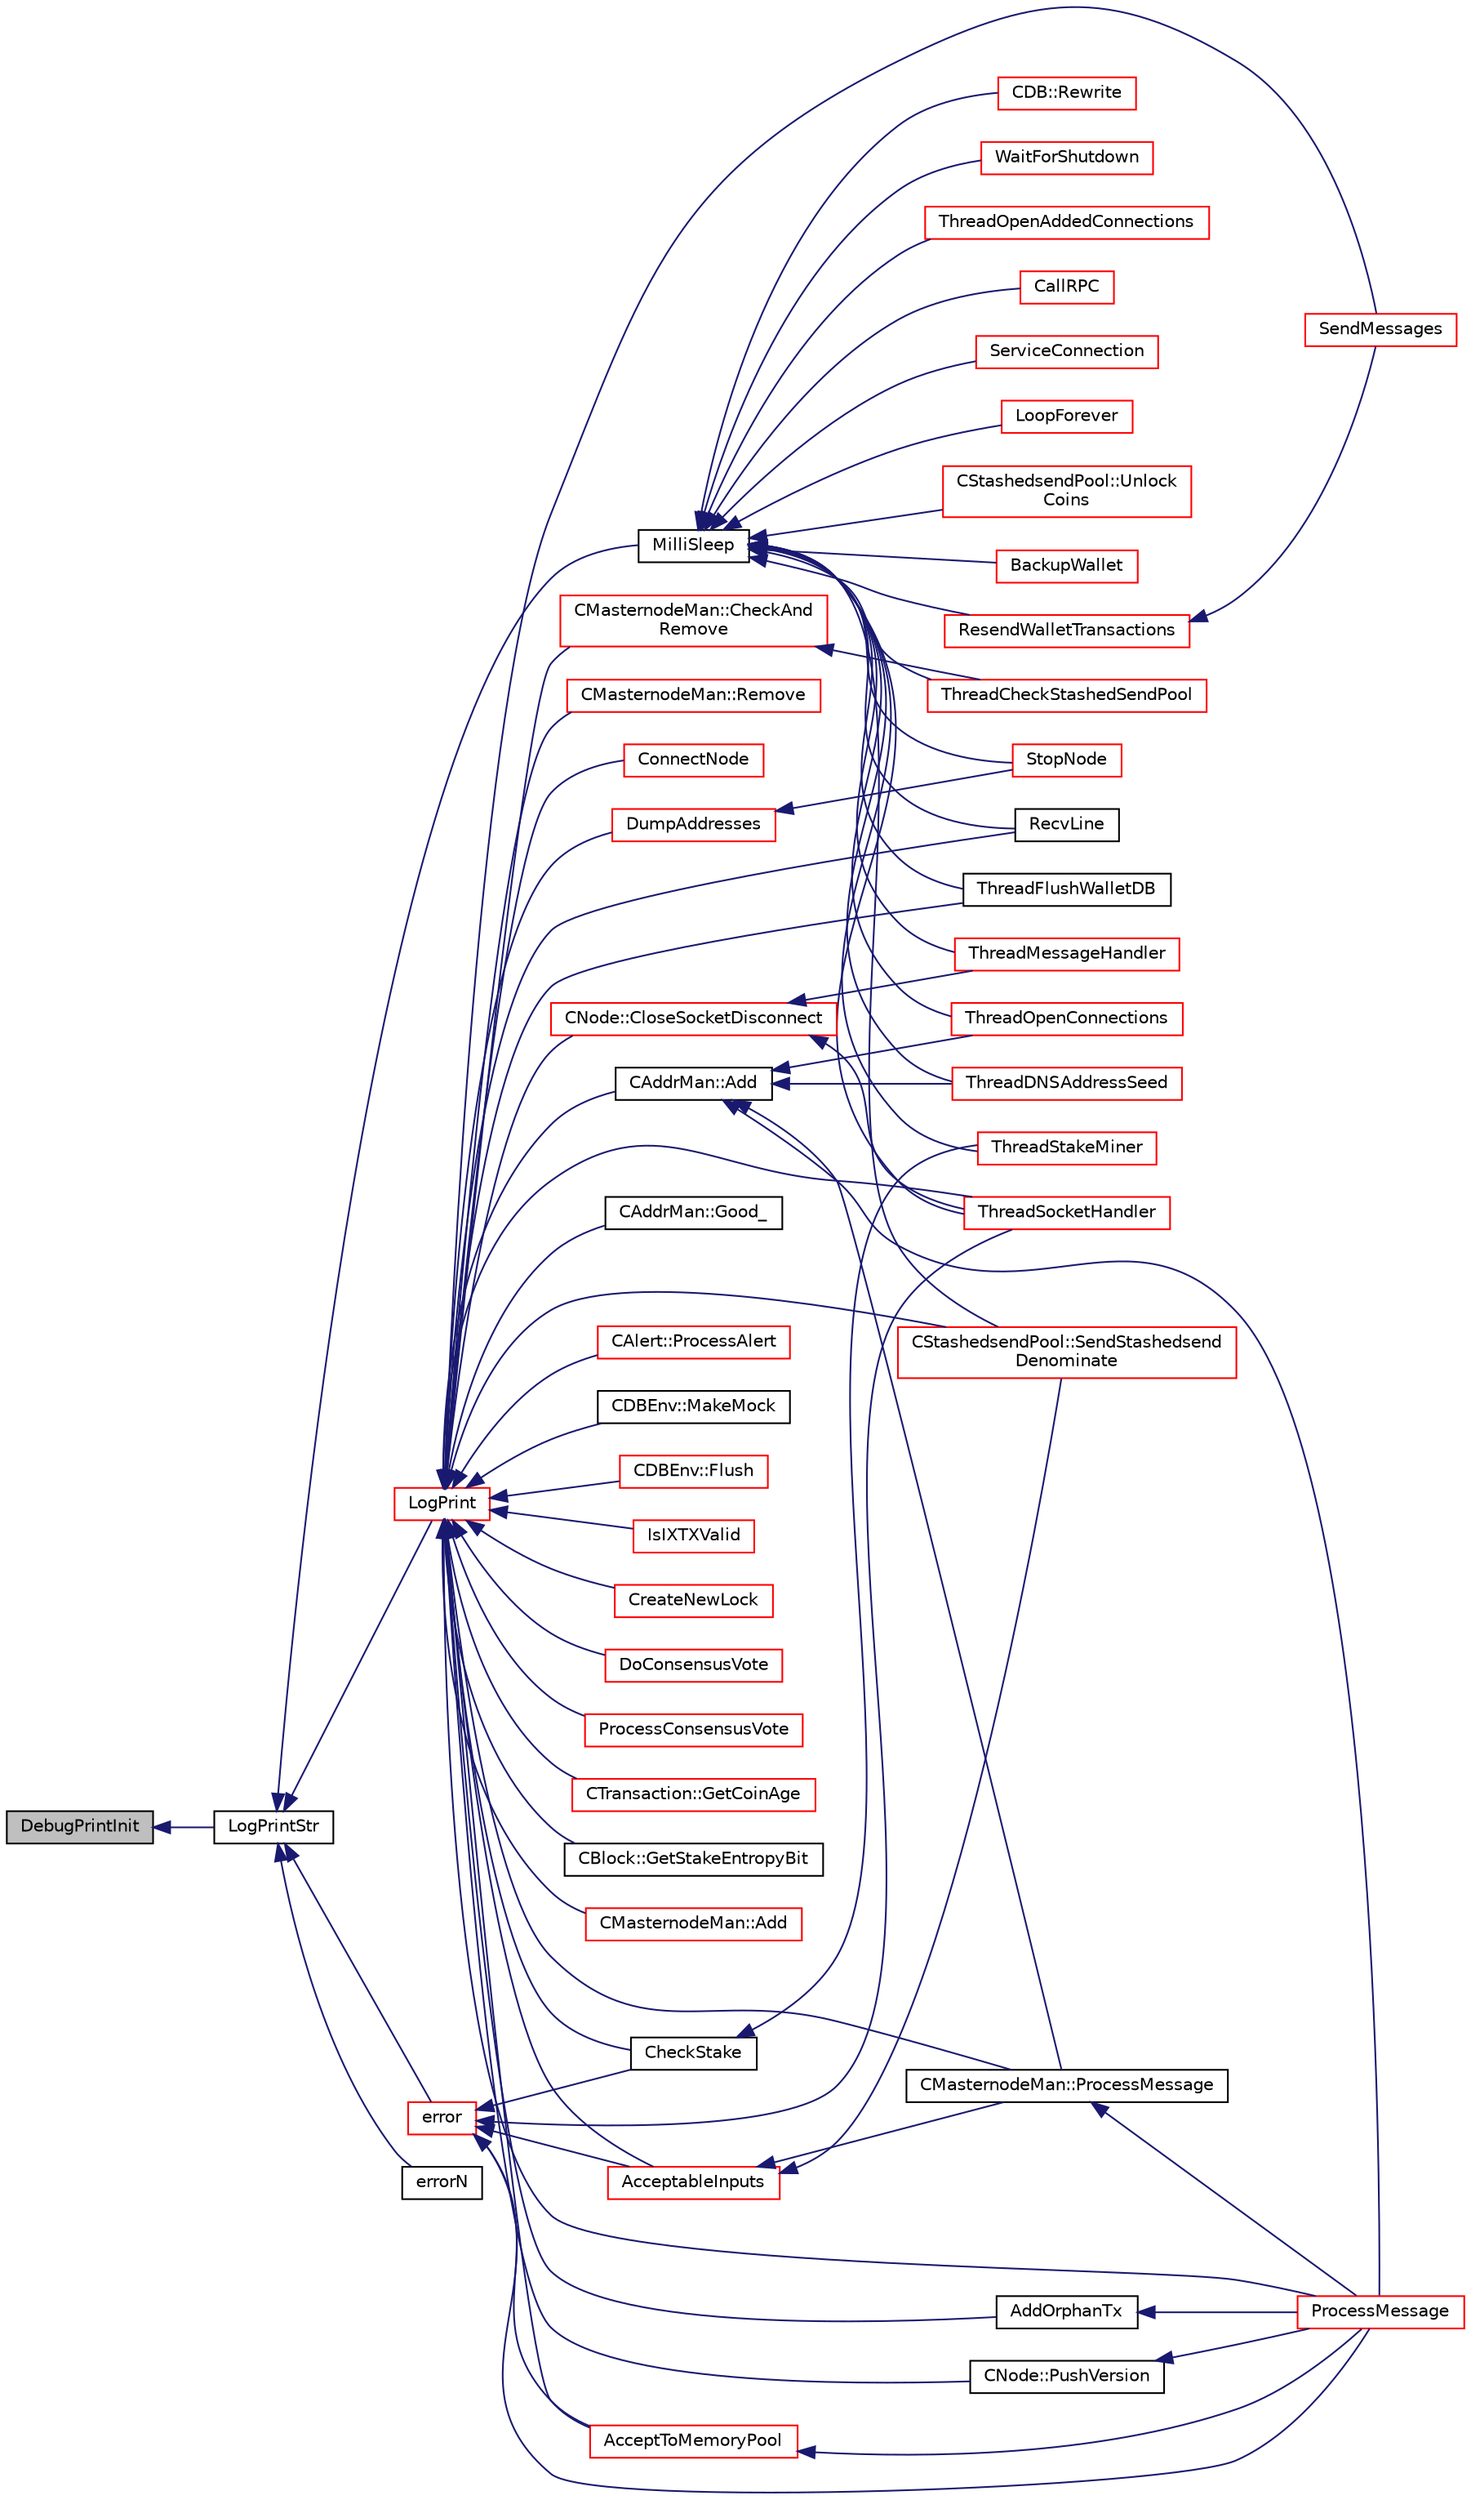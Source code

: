 digraph "DebugPrintInit"
{
  edge [fontname="Helvetica",fontsize="10",labelfontname="Helvetica",labelfontsize="10"];
  node [fontname="Helvetica",fontsize="10",shape=record];
  rankdir="LR";
  Node537 [label="DebugPrintInit",height=0.2,width=0.4,color="black", fillcolor="grey75", style="filled", fontcolor="black"];
  Node537 -> Node538 [dir="back",color="midnightblue",fontsize="10",style="solid",fontname="Helvetica"];
  Node538 [label="LogPrintStr",height=0.2,width=0.4,color="black", fillcolor="white", style="filled",URL="$d8/d3c/util_8h.html#afd4c3002b2797c0560adddb6af3ca1da"];
  Node538 -> Node539 [dir="back",color="midnightblue",fontsize="10",style="solid",fontname="Helvetica"];
  Node539 [label="MilliSleep",height=0.2,width=0.4,color="black", fillcolor="white", style="filled",URL="$d8/d3c/util_8h.html#ac635182d3e845eda4af4fa5ab31609da"];
  Node539 -> Node540 [dir="back",color="midnightblue",fontsize="10",style="solid",fontname="Helvetica"];
  Node540 [label="CDB::Rewrite",height=0.2,width=0.4,color="red", fillcolor="white", style="filled",URL="$d1/d2e/class_c_d_b.html#acfb8a373edb9c4cfab780fb7578b277e"];
  Node539 -> Node551 [dir="back",color="midnightblue",fontsize="10",style="solid",fontname="Helvetica"];
  Node551 [label="WaitForShutdown",height=0.2,width=0.4,color="red", fillcolor="white", style="filled",URL="$d4/d35/iond_8cpp.html#a6435fba5a749975164947d0d771223ab"];
  Node539 -> Node552 [dir="back",color="midnightblue",fontsize="10",style="solid",fontname="Helvetica"];
  Node552 [label="ResendWalletTransactions",height=0.2,width=0.4,color="red", fillcolor="white", style="filled",URL="$d4/dbf/main_8h.html#aa8d5c228e24266e3dca5858adae31800",tooltip="Ask wallets to resend their transactions. "];
  Node552 -> Node553 [dir="back",color="midnightblue",fontsize="10",style="solid",fontname="Helvetica"];
  Node553 [label="SendMessages",height=0.2,width=0.4,color="red", fillcolor="white", style="filled",URL="$d4/dbf/main_8h.html#a711a5bdb30c9c9bbdc83011b1cbbe2f3"];
  Node539 -> Node561 [dir="back",color="midnightblue",fontsize="10",style="solid",fontname="Helvetica"];
  Node561 [label="ThreadStakeMiner",height=0.2,width=0.4,color="red", fillcolor="white", style="filled",URL="$d6/de3/miner_8cpp.html#a31faece5ef0e403969b3d3debd79b352"];
  Node539 -> Node562 [dir="back",color="midnightblue",fontsize="10",style="solid",fontname="Helvetica"];
  Node562 [label="RecvLine",height=0.2,width=0.4,color="black", fillcolor="white", style="filled",URL="$dd/d84/net_8cpp.html#a1974b789f25e8ac412052f627488e0ad"];
  Node539 -> Node563 [dir="back",color="midnightblue",fontsize="10",style="solid",fontname="Helvetica"];
  Node563 [label="ThreadSocketHandler",height=0.2,width=0.4,color="red", fillcolor="white", style="filled",URL="$dd/d84/net_8cpp.html#aa1111c12121e039bbd8eedb556e4514a"];
  Node539 -> Node577 [dir="back",color="midnightblue",fontsize="10",style="solid",fontname="Helvetica"];
  Node577 [label="ThreadDNSAddressSeed",height=0.2,width=0.4,color="red", fillcolor="white", style="filled",URL="$dd/d84/net_8cpp.html#ab2d8883b5524ec7b80d3b9535e73a3ed"];
  Node539 -> Node578 [dir="back",color="midnightblue",fontsize="10",style="solid",fontname="Helvetica"];
  Node578 [label="ThreadOpenConnections",height=0.2,width=0.4,color="red", fillcolor="white", style="filled",URL="$dd/d84/net_8cpp.html#a3b4720330e61127963a43df26b80f804"];
  Node539 -> Node579 [dir="back",color="midnightblue",fontsize="10",style="solid",fontname="Helvetica"];
  Node579 [label="ThreadOpenAddedConnections",height=0.2,width=0.4,color="red", fillcolor="white", style="filled",URL="$dd/d84/net_8cpp.html#a2d1ca95557ae336582b886a251e7fe94"];
  Node539 -> Node575 [dir="back",color="midnightblue",fontsize="10",style="solid",fontname="Helvetica"];
  Node575 [label="ThreadMessageHandler",height=0.2,width=0.4,color="red", fillcolor="white", style="filled",URL="$dd/d84/net_8cpp.html#a379b0d3521bdd62ac296f219d70c4e30"];
  Node539 -> Node580 [dir="back",color="midnightblue",fontsize="10",style="solid",fontname="Helvetica"];
  Node580 [label="StopNode",height=0.2,width=0.4,color="red", fillcolor="white", style="filled",URL="$d7/d97/net_8h.html#ac9110488f45c160d58f3c7ab7197bcea"];
  Node539 -> Node581 [dir="back",color="midnightblue",fontsize="10",style="solid",fontname="Helvetica"];
  Node581 [label="CallRPC",height=0.2,width=0.4,color="red", fillcolor="white", style="filled",URL="$dd/d9e/rpcclient_8cpp.html#ae0b4394f271db49671cf894dbe94c484"];
  Node539 -> Node583 [dir="back",color="midnightblue",fontsize="10",style="solid",fontname="Helvetica"];
  Node583 [label="ServiceConnection",height=0.2,width=0.4,color="red", fillcolor="white", style="filled",URL="$d6/d76/rpcserver_8cpp.html#adda5af922ba2f27c9f6219394d3c4f4c"];
  Node539 -> Node585 [dir="back",color="midnightblue",fontsize="10",style="solid",fontname="Helvetica"];
  Node585 [label="LoopForever",height=0.2,width=0.4,color="red", fillcolor="white", style="filled",URL="$d8/d3c/util_8h.html#ac6be85b683de5d9b41dc3046e50d6acd"];
  Node539 -> Node586 [dir="back",color="midnightblue",fontsize="10",style="solid",fontname="Helvetica"];
  Node586 [label="CStashedsendPool::Unlock\lCoins",height=0.2,width=0.4,color="red", fillcolor="white", style="filled",URL="$dd/d8a/class_c_stashedsend_pool.html#a5d4ac746830c08bbb249d34c165d1019"];
  Node539 -> Node590 [dir="back",color="midnightblue",fontsize="10",style="solid",fontname="Helvetica"];
  Node590 [label="CStashedsendPool::SendStashedsend\lDenominate",height=0.2,width=0.4,color="red", fillcolor="white", style="filled",URL="$dd/d8a/class_c_stashedsend_pool.html#a6a94b951db9f47197abf79e141e8de1a",tooltip="As a client, send a transaction to a Masternode to start the denomination process. "];
  Node539 -> Node593 [dir="back",color="midnightblue",fontsize="10",style="solid",fontname="Helvetica"];
  Node593 [label="ThreadCheckStashedSendPool",height=0.2,width=0.4,color="red", fillcolor="white", style="filled",URL="$d9/dbc/stashedsend_8h.html#ab583ddc86effded8432ea5387f77d883"];
  Node539 -> Node595 [dir="back",color="midnightblue",fontsize="10",style="solid",fontname="Helvetica"];
  Node595 [label="ThreadFlushWalletDB",height=0.2,width=0.4,color="black", fillcolor="white", style="filled",URL="$dc/d75/walletdb_8cpp.html#a571e13707ba159c7c047875764ae5e2b"];
  Node539 -> Node596 [dir="back",color="midnightblue",fontsize="10",style="solid",fontname="Helvetica"];
  Node596 [label="BackupWallet",height=0.2,width=0.4,color="red", fillcolor="white", style="filled",URL="$dc/d75/walletdb_8cpp.html#a273c3692765c732c5f724cec93e6b62f"];
  Node538 -> Node602 [dir="back",color="midnightblue",fontsize="10",style="solid",fontname="Helvetica"];
  Node602 [label="LogPrint",height=0.2,width=0.4,color="red", fillcolor="white", style="filled",URL="$d8/d3c/util_8h.html#aab1f837a2366f424bdc996fdf6352171"];
  Node602 -> Node603 [dir="back",color="midnightblue",fontsize="10",style="solid",fontname="Helvetica"];
  Node603 [label="CAddrMan::Good_",height=0.2,width=0.4,color="black", fillcolor="white", style="filled",URL="$d1/dc7/class_c_addr_man.html#a33ec6a4584cf4b17af821e6e35216459"];
  Node602 -> Node604 [dir="back",color="midnightblue",fontsize="10",style="solid",fontname="Helvetica"];
  Node604 [label="CAddrMan::Add",height=0.2,width=0.4,color="black", fillcolor="white", style="filled",URL="$d1/dc7/class_c_addr_man.html#a03fcc7109b5f014760dc50a81f68c5ec"];
  Node604 -> Node567 [dir="back",color="midnightblue",fontsize="10",style="solid",fontname="Helvetica"];
  Node567 [label="ProcessMessage",height=0.2,width=0.4,color="red", fillcolor="white", style="filled",URL="$df/d0a/main_8cpp.html#a8ba92b1a4bce3c835e887a9073d17d8e"];
  Node604 -> Node605 [dir="back",color="midnightblue",fontsize="10",style="solid",fontname="Helvetica"];
  Node605 [label="CMasternodeMan::ProcessMessage",height=0.2,width=0.4,color="black", fillcolor="white", style="filled",URL="$dc/d6b/class_c_masternode_man.html#ae3e5d263cebdcd932eca49caeadce9aa"];
  Node605 -> Node567 [dir="back",color="midnightblue",fontsize="10",style="solid",fontname="Helvetica"];
  Node604 -> Node577 [dir="back",color="midnightblue",fontsize="10",style="solid",fontname="Helvetica"];
  Node604 -> Node578 [dir="back",color="midnightblue",fontsize="10",style="solid",fontname="Helvetica"];
  Node602 -> Node606 [dir="back",color="midnightblue",fontsize="10",style="solid",fontname="Helvetica"];
  Node606 [label="CAlert::ProcessAlert",height=0.2,width=0.4,color="red", fillcolor="white", style="filled",URL="$db/dff/class_c_alert.html#af3e6b2e5d3584f58c5d7be9dbd72b4cc"];
  Node602 -> Node608 [dir="back",color="midnightblue",fontsize="10",style="solid",fontname="Helvetica"];
  Node608 [label="CDBEnv::MakeMock",height=0.2,width=0.4,color="black", fillcolor="white", style="filled",URL="$d5/dd2/class_c_d_b_env.html#ab352b9f28a8329037fd942f9912797e3"];
  Node602 -> Node609 [dir="back",color="midnightblue",fontsize="10",style="solid",fontname="Helvetica"];
  Node609 [label="CDBEnv::Flush",height=0.2,width=0.4,color="red", fillcolor="white", style="filled",URL="$d5/dd2/class_c_d_b_env.html#a09c5850b88919553a8db416ce288ff1a"];
  Node602 -> Node610 [dir="back",color="midnightblue",fontsize="10",style="solid",fontname="Helvetica"];
  Node610 [label="IsIXTXValid",height=0.2,width=0.4,color="red", fillcolor="white", style="filled",URL="$d6/d5f/instantx_8h.html#a091b5dc50769595bb701d5f85ca475e5"];
  Node602 -> Node612 [dir="back",color="midnightblue",fontsize="10",style="solid",fontname="Helvetica"];
  Node612 [label="CreateNewLock",height=0.2,width=0.4,color="red", fillcolor="white", style="filled",URL="$d6/d5f/instantx_8h.html#a3774b6dae3dfa0a6c85e3604e742150c"];
  Node602 -> Node630 [dir="back",color="midnightblue",fontsize="10",style="solid",fontname="Helvetica"];
  Node630 [label="DoConsensusVote",height=0.2,width=0.4,color="red", fillcolor="white", style="filled",URL="$d6/d5f/instantx_8h.html#a0753801d6e6eb2cb230a85a6ba6fd371"];
  Node602 -> Node631 [dir="back",color="midnightblue",fontsize="10",style="solid",fontname="Helvetica"];
  Node631 [label="ProcessConsensusVote",height=0.2,width=0.4,color="red", fillcolor="white", style="filled",URL="$d6/d5f/instantx_8h.html#a5d4434bfb70f64f95aa4de9286cbae94"];
  Node602 -> Node632 [dir="back",color="midnightblue",fontsize="10",style="solid",fontname="Helvetica"];
  Node632 [label="AddOrphanTx",height=0.2,width=0.4,color="black", fillcolor="white", style="filled",URL="$df/d0a/main_8cpp.html#a007d6ac629647b3d8d9e2b90086e75cc"];
  Node632 -> Node567 [dir="back",color="midnightblue",fontsize="10",style="solid",fontname="Helvetica"];
  Node602 -> Node633 [dir="back",color="midnightblue",fontsize="10",style="solid",fontname="Helvetica"];
  Node633 [label="AcceptToMemoryPool",height=0.2,width=0.4,color="red", fillcolor="white", style="filled",URL="$d4/dbf/main_8h.html#addea0e425b693b4c1be712c3ead94568",tooltip="(try to) add transaction to memory pool "];
  Node633 -> Node567 [dir="back",color="midnightblue",fontsize="10",style="solid",fontname="Helvetica"];
  Node602 -> Node678 [dir="back",color="midnightblue",fontsize="10",style="solid",fontname="Helvetica"];
  Node678 [label="AcceptableInputs",height=0.2,width=0.4,color="red", fillcolor="white", style="filled",URL="$d4/dbf/main_8h.html#a43f9c625cc3dfd663a76ddb4d15fce58"];
  Node678 -> Node605 [dir="back",color="midnightblue",fontsize="10",style="solid",fontname="Helvetica"];
  Node678 -> Node590 [dir="back",color="midnightblue",fontsize="10",style="solid",fontname="Helvetica"];
  Node602 -> Node715 [dir="back",color="midnightblue",fontsize="10",style="solid",fontname="Helvetica"];
  Node715 [label="CTransaction::GetCoinAge",height=0.2,width=0.4,color="red", fillcolor="white", style="filled",URL="$df/d43/class_c_transaction.html#a9b8a5319a7f83f13c7021715346e473f"];
  Node602 -> Node567 [dir="back",color="midnightblue",fontsize="10",style="solid",fontname="Helvetica"];
  Node602 -> Node553 [dir="back",color="midnightblue",fontsize="10",style="solid",fontname="Helvetica"];
  Node602 -> Node717 [dir="back",color="midnightblue",fontsize="10",style="solid",fontname="Helvetica"];
  Node717 [label="CBlock::GetStakeEntropyBit",height=0.2,width=0.4,color="black", fillcolor="white", style="filled",URL="$d3/d51/class_c_block.html#a7a7d6c0d7acfee68e90bb536d2772e34"];
  Node602 -> Node718 [dir="back",color="midnightblue",fontsize="10",style="solid",fontname="Helvetica"];
  Node718 [label="CMasternodeMan::Add",height=0.2,width=0.4,color="red", fillcolor="white", style="filled",URL="$dc/d6b/class_c_masternode_man.html#a8e648f7e96931e683b3fd6c98a4c4715"];
  Node602 -> Node720 [dir="back",color="midnightblue",fontsize="10",style="solid",fontname="Helvetica"];
  Node720 [label="CMasternodeMan::CheckAnd\lRemove",height=0.2,width=0.4,color="red", fillcolor="white", style="filled",URL="$dc/d6b/class_c_masternode_man.html#a80d8c81259d9b7ae0d337c93d1291550"];
  Node720 -> Node593 [dir="back",color="midnightblue",fontsize="10",style="solid",fontname="Helvetica"];
  Node602 -> Node605 [dir="back",color="midnightblue",fontsize="10",style="solid",fontname="Helvetica"];
  Node602 -> Node723 [dir="back",color="midnightblue",fontsize="10",style="solid",fontname="Helvetica"];
  Node723 [label="CMasternodeMan::Remove",height=0.2,width=0.4,color="red", fillcolor="white", style="filled",URL="$dc/d6b/class_c_masternode_man.html#aa36d42c46e914925b9cf0fa34fc712f1"];
  Node602 -> Node688 [dir="back",color="midnightblue",fontsize="10",style="solid",fontname="Helvetica"];
  Node688 [label="CheckStake",height=0.2,width=0.4,color="black", fillcolor="white", style="filled",URL="$de/d13/miner_8h.html#a68be4bcfa03b86095641eac5ca996fed",tooltip="Check mined proof-of-stake block. "];
  Node688 -> Node561 [dir="back",color="midnightblue",fontsize="10",style="solid",fontname="Helvetica"];
  Node602 -> Node562 [dir="back",color="midnightblue",fontsize="10",style="solid",fontname="Helvetica"];
  Node602 -> Node725 [dir="back",color="midnightblue",fontsize="10",style="solid",fontname="Helvetica"];
  Node725 [label="ConnectNode",height=0.2,width=0.4,color="red", fillcolor="white", style="filled",URL="$d7/d97/net_8h.html#ab2c1bd88322f3f689616e70be5b53ade"];
  Node602 -> Node731 [dir="back",color="midnightblue",fontsize="10",style="solid",fontname="Helvetica"];
  Node731 [label="CNode::CloseSocketDisconnect",height=0.2,width=0.4,color="red", fillcolor="white", style="filled",URL="$d1/d64/class_c_node.html#a63a6091a0b0fc0987d9436e1ec708423"];
  Node731 -> Node563 [dir="back",color="midnightblue",fontsize="10",style="solid",fontname="Helvetica"];
  Node731 -> Node575 [dir="back",color="midnightblue",fontsize="10",style="solid",fontname="Helvetica"];
  Node602 -> Node735 [dir="back",color="midnightblue",fontsize="10",style="solid",fontname="Helvetica"];
  Node735 [label="CNode::PushVersion",height=0.2,width=0.4,color="black", fillcolor="white", style="filled",URL="$d1/d64/class_c_node.html#a4dbfe4f6c1fd162aaa905e4bd201d536"];
  Node735 -> Node567 [dir="back",color="midnightblue",fontsize="10",style="solid",fontname="Helvetica"];
  Node602 -> Node563 [dir="back",color="midnightblue",fontsize="10",style="solid",fontname="Helvetica"];
  Node602 -> Node736 [dir="back",color="midnightblue",fontsize="10",style="solid",fontname="Helvetica"];
  Node736 [label="DumpAddresses",height=0.2,width=0.4,color="red", fillcolor="white", style="filled",URL="$dd/d84/net_8cpp.html#ab8b5323f5ef61499582a5a6e53b49b6e"];
  Node736 -> Node580 [dir="back",color="midnightblue",fontsize="10",style="solid",fontname="Helvetica"];
  Node602 -> Node590 [dir="back",color="midnightblue",fontsize="10",style="solid",fontname="Helvetica"];
  Node602 -> Node595 [dir="back",color="midnightblue",fontsize="10",style="solid",fontname="Helvetica"];
  Node538 -> Node884 [dir="back",color="midnightblue",fontsize="10",style="solid",fontname="Helvetica"];
  Node884 [label="error",height=0.2,width=0.4,color="red", fillcolor="white", style="filled",URL="$d8/d3c/util_8h.html#af8985880cf4ef26df0a5aa2ffcb76662"];
  Node884 -> Node633 [dir="back",color="midnightblue",fontsize="10",style="solid",fontname="Helvetica"];
  Node884 -> Node678 [dir="back",color="midnightblue",fontsize="10",style="solid",fontname="Helvetica"];
  Node884 -> Node567 [dir="back",color="midnightblue",fontsize="10",style="solid",fontname="Helvetica"];
  Node884 -> Node688 [dir="back",color="midnightblue",fontsize="10",style="solid",fontname="Helvetica"];
  Node884 -> Node563 [dir="back",color="midnightblue",fontsize="10",style="solid",fontname="Helvetica"];
  Node538 -> Node1007 [dir="back",color="midnightblue",fontsize="10",style="solid",fontname="Helvetica"];
  Node1007 [label="errorN",height=0.2,width=0.4,color="black", fillcolor="white", style="filled",URL="$d8/d3c/util_8h.html#a0ab9cb0c182a29ed6e32f30769dc9964"];
}
